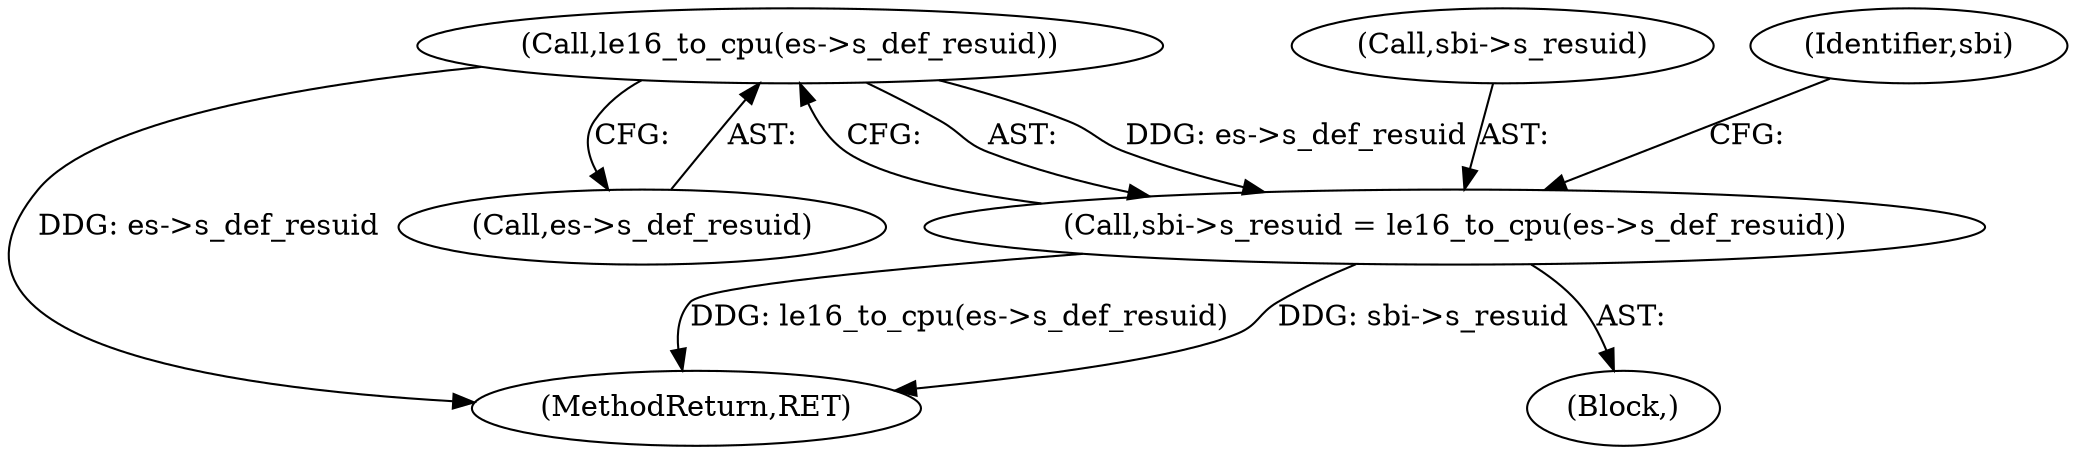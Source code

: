 digraph "0_linux_0449641130f5652b344ef6fa39fa019d7e94660a@pointer" {
"1000478" [label="(Call,le16_to_cpu(es->s_def_resuid))"];
"1000474" [label="(Call,sbi->s_resuid = le16_to_cpu(es->s_def_resuid))"];
"1002227" [label="(MethodReturn,RET)"];
"1000475" [label="(Call,sbi->s_resuid)"];
"1000479" [label="(Call,es->s_def_resuid)"];
"1000484" [label="(Identifier,sbi)"];
"1000478" [label="(Call,le16_to_cpu(es->s_def_resuid))"];
"1000124" [label="(Block,)"];
"1000474" [label="(Call,sbi->s_resuid = le16_to_cpu(es->s_def_resuid))"];
"1000478" -> "1000474"  [label="AST: "];
"1000478" -> "1000479"  [label="CFG: "];
"1000479" -> "1000478"  [label="AST: "];
"1000474" -> "1000478"  [label="CFG: "];
"1000478" -> "1002227"  [label="DDG: es->s_def_resuid"];
"1000478" -> "1000474"  [label="DDG: es->s_def_resuid"];
"1000474" -> "1000124"  [label="AST: "];
"1000475" -> "1000474"  [label="AST: "];
"1000484" -> "1000474"  [label="CFG: "];
"1000474" -> "1002227"  [label="DDG: sbi->s_resuid"];
"1000474" -> "1002227"  [label="DDG: le16_to_cpu(es->s_def_resuid)"];
}
